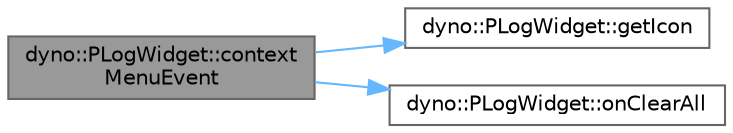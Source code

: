 digraph "dyno::PLogWidget::contextMenuEvent"
{
 // LATEX_PDF_SIZE
  bgcolor="transparent";
  edge [fontname=Helvetica,fontsize=10,labelfontname=Helvetica,labelfontsize=10];
  node [fontname=Helvetica,fontsize=10,shape=box,height=0.2,width=0.4];
  rankdir="LR";
  Node1 [id="Node000001",label="dyno::PLogWidget::context\lMenuEvent",height=0.2,width=0.4,color="gray40", fillcolor="grey60", style="filled", fontcolor="black",tooltip=" "];
  Node1 -> Node2 [id="edge1_Node000001_Node000002",color="steelblue1",style="solid",tooltip=" "];
  Node2 [id="Node000002",label="dyno::PLogWidget::getIcon",height=0.2,width=0.4,color="grey40", fillcolor="white", style="filled",URL="$classdyno_1_1_p_log_widget.html#a73d6ad6b3d07d98fc65bc65c4f44c687",tooltip=" "];
  Node1 -> Node3 [id="edge2_Node000001_Node000003",color="steelblue1",style="solid",tooltip=" "];
  Node3 [id="Node000003",label="dyno::PLogWidget::onClearAll",height=0.2,width=0.4,color="grey40", fillcolor="white", style="filled",URL="$classdyno_1_1_p_log_widget.html#a9598b410e3f7df32e72e563ecdaded70",tooltip=" "];
}
